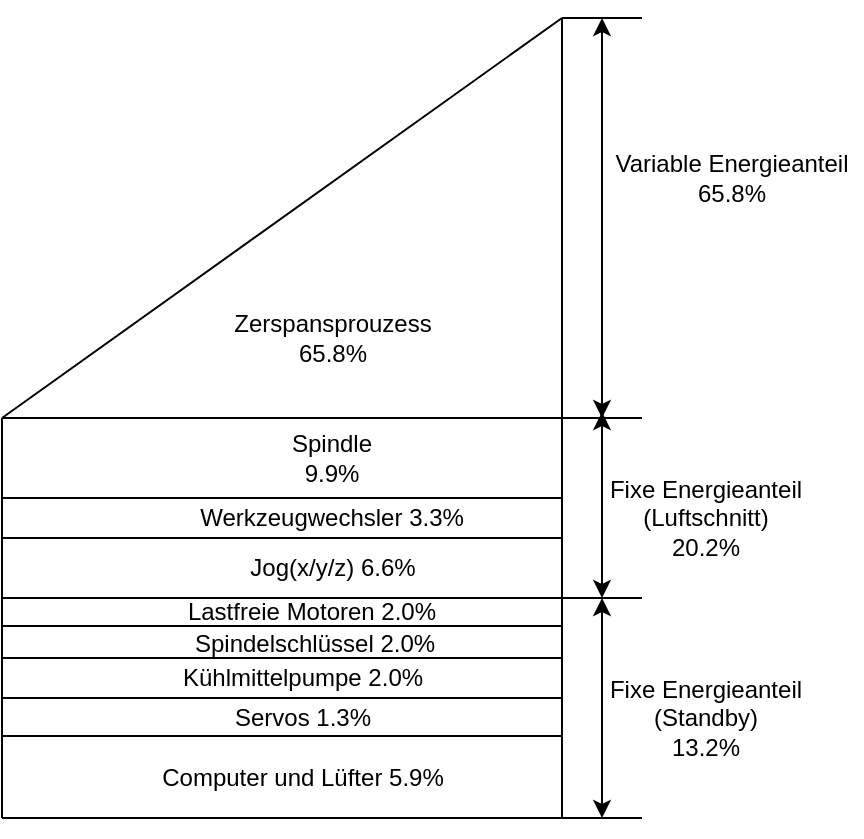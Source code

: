 <mxfile version="15.0.3" type="github">
  <diagram id="9LKyCtstZFuC5NdjGfga" name="Page-1">
    <mxGraphModel dx="946" dy="514" grid="1" gridSize="10" guides="1" tooltips="1" connect="1" arrows="1" fold="1" page="1" pageScale="1" pageWidth="827" pageHeight="1169" math="0" shadow="0">
      <root>
        <mxCell id="0" />
        <mxCell id="1" parent="0" />
        <mxCell id="-WhWzpg13R3qP_2COrhY-2" value="" style="endArrow=none;html=1;" parent="1" edge="1">
          <mxGeometry width="50" height="50" relative="1" as="geometry">
            <mxPoint x="560" y="560" as="sourcePoint" />
            <mxPoint x="560" y="160" as="targetPoint" />
          </mxGeometry>
        </mxCell>
        <mxCell id="-WhWzpg13R3qP_2COrhY-3" value="" style="endArrow=none;html=1;" parent="1" edge="1">
          <mxGeometry width="50" height="50" relative="1" as="geometry">
            <mxPoint x="280" y="560" as="sourcePoint" />
            <mxPoint x="560" y="560" as="targetPoint" />
          </mxGeometry>
        </mxCell>
        <mxCell id="-WhWzpg13R3qP_2COrhY-4" value="" style="endArrow=none;html=1;" parent="1" edge="1">
          <mxGeometry width="50" height="50" relative="1" as="geometry">
            <mxPoint x="280" y="560" as="sourcePoint" />
            <mxPoint x="280" y="360" as="targetPoint" />
          </mxGeometry>
        </mxCell>
        <mxCell id="-WhWzpg13R3qP_2COrhY-5" value="" style="endArrow=none;html=1;" parent="1" edge="1">
          <mxGeometry width="50" height="50" relative="1" as="geometry">
            <mxPoint x="280" y="360" as="sourcePoint" />
            <mxPoint x="560" y="160" as="targetPoint" />
          </mxGeometry>
        </mxCell>
        <mxCell id="-WhWzpg13R3qP_2COrhY-7" value="" style="endArrow=classic;startArrow=classic;html=1;" parent="1" edge="1">
          <mxGeometry width="50" height="50" relative="1" as="geometry">
            <mxPoint x="580" y="360" as="sourcePoint" />
            <mxPoint x="580" y="160" as="targetPoint" />
          </mxGeometry>
        </mxCell>
        <mxCell id="-WhWzpg13R3qP_2COrhY-8" value="" style="endArrow=none;html=1;" parent="1" edge="1">
          <mxGeometry width="50" height="50" relative="1" as="geometry">
            <mxPoint x="560" y="160" as="sourcePoint" />
            <mxPoint x="600" y="160" as="targetPoint" />
          </mxGeometry>
        </mxCell>
        <mxCell id="-WhWzpg13R3qP_2COrhY-9" value="" style="endArrow=none;html=1;" parent="1" edge="1">
          <mxGeometry width="50" height="50" relative="1" as="geometry">
            <mxPoint x="560" y="360" as="sourcePoint" />
            <mxPoint x="600" y="360" as="targetPoint" />
          </mxGeometry>
        </mxCell>
        <mxCell id="-WhWzpg13R3qP_2COrhY-10" value="Variable Energieanteil&lt;br&gt;65.8%" style="text;html=1;strokeColor=none;fillColor=none;align=center;verticalAlign=middle;whiteSpace=wrap;rounded=0;" parent="1" vertex="1">
          <mxGeometry x="580" y="230" width="130" height="20" as="geometry" />
        </mxCell>
        <mxCell id="-WhWzpg13R3qP_2COrhY-11" value="Zerspansprouzess&lt;br&gt;65.8%" style="text;html=1;align=center;verticalAlign=middle;resizable=0;points=[];autosize=1;strokeColor=none;" parent="1" vertex="1">
          <mxGeometry x="390" y="305" width="110" height="30" as="geometry" />
        </mxCell>
        <mxCell id="-WhWzpg13R3qP_2COrhY-12" value="" style="endArrow=none;html=1;" parent="1" edge="1">
          <mxGeometry width="50" height="50" relative="1" as="geometry">
            <mxPoint x="280" y="360" as="sourcePoint" />
            <mxPoint x="570" y="360" as="targetPoint" />
          </mxGeometry>
        </mxCell>
        <mxCell id="xz5khpf50kPUOjSwBiQE-1" value="" style="endArrow=none;html=1;" edge="1" parent="1">
          <mxGeometry width="50" height="50" relative="1" as="geometry">
            <mxPoint x="280" y="400" as="sourcePoint" />
            <mxPoint x="560" y="400" as="targetPoint" />
          </mxGeometry>
        </mxCell>
        <mxCell id="xz5khpf50kPUOjSwBiQE-2" value="" style="endArrow=none;html=1;" edge="1" parent="1">
          <mxGeometry width="50" height="50" relative="1" as="geometry">
            <mxPoint x="280" y="420" as="sourcePoint" />
            <mxPoint x="560" y="420" as="targetPoint" />
          </mxGeometry>
        </mxCell>
        <mxCell id="xz5khpf50kPUOjSwBiQE-3" value="" style="endArrow=none;html=1;" edge="1" parent="1">
          <mxGeometry width="50" height="50" relative="1" as="geometry">
            <mxPoint x="280" y="450" as="sourcePoint" />
            <mxPoint x="560" y="450" as="targetPoint" />
          </mxGeometry>
        </mxCell>
        <mxCell id="xz5khpf50kPUOjSwBiQE-4" value="" style="endArrow=none;html=1;" edge="1" parent="1">
          <mxGeometry width="50" height="50" relative="1" as="geometry">
            <mxPoint x="280" y="464" as="sourcePoint" />
            <mxPoint x="560" y="464" as="targetPoint" />
          </mxGeometry>
        </mxCell>
        <mxCell id="xz5khpf50kPUOjSwBiQE-5" value="" style="endArrow=none;html=1;" edge="1" parent="1">
          <mxGeometry width="50" height="50" relative="1" as="geometry">
            <mxPoint x="280" y="480" as="sourcePoint" />
            <mxPoint x="560" y="480" as="targetPoint" />
          </mxGeometry>
        </mxCell>
        <mxCell id="xz5khpf50kPUOjSwBiQE-6" value="" style="endArrow=none;html=1;" edge="1" parent="1">
          <mxGeometry width="50" height="50" relative="1" as="geometry">
            <mxPoint x="280" y="500" as="sourcePoint" />
            <mxPoint x="560" y="500" as="targetPoint" />
          </mxGeometry>
        </mxCell>
        <mxCell id="xz5khpf50kPUOjSwBiQE-7" value="" style="endArrow=none;html=1;" edge="1" parent="1">
          <mxGeometry width="50" height="50" relative="1" as="geometry">
            <mxPoint x="280" y="519" as="sourcePoint" />
            <mxPoint x="560" y="519" as="targetPoint" />
          </mxGeometry>
        </mxCell>
        <mxCell id="xz5khpf50kPUOjSwBiQE-8" value="Spindle 9.9%" style="text;html=1;strokeColor=none;fillColor=none;align=center;verticalAlign=middle;whiteSpace=wrap;rounded=0;" vertex="1" parent="1">
          <mxGeometry x="425" y="370" width="40" height="20" as="geometry" />
        </mxCell>
        <mxCell id="xz5khpf50kPUOjSwBiQE-9" value="Werkzeugwechsler 3.3%" style="text;html=1;strokeColor=none;fillColor=none;align=center;verticalAlign=middle;whiteSpace=wrap;rounded=0;" vertex="1" parent="1">
          <mxGeometry x="359" y="400" width="172" height="20" as="geometry" />
        </mxCell>
        <mxCell id="xz5khpf50kPUOjSwBiQE-10" value="Jog(x/y/z) 6.6%" style="text;html=1;align=center;verticalAlign=middle;resizable=0;points=[];autosize=1;strokeColor=none;" vertex="1" parent="1">
          <mxGeometry x="395" y="425" width="100" height="20" as="geometry" />
        </mxCell>
        <mxCell id="xz5khpf50kPUOjSwBiQE-11" value="Lastfreie Motoren 2.0%" style="text;html=1;strokeColor=none;fillColor=none;align=center;verticalAlign=middle;whiteSpace=wrap;rounded=0;" vertex="1" parent="1">
          <mxGeometry x="370" y="447" width="130" height="20" as="geometry" />
        </mxCell>
        <mxCell id="xz5khpf50kPUOjSwBiQE-12" value="Spindelschlüssel 2.0%" style="text;html=1;align=center;verticalAlign=middle;resizable=0;points=[];autosize=1;strokeColor=none;" vertex="1" parent="1">
          <mxGeometry x="366" y="463" width="140" height="20" as="geometry" />
        </mxCell>
        <mxCell id="xz5khpf50kPUOjSwBiQE-14" value="Kühlmittelpumpe 2.0%" style="text;html=1;align=center;verticalAlign=middle;resizable=0;points=[];autosize=1;strokeColor=none;" vertex="1" parent="1">
          <mxGeometry x="360" y="480" width="140" height="20" as="geometry" />
        </mxCell>
        <mxCell id="xz5khpf50kPUOjSwBiQE-15" value="Servos 1.3%" style="text;html=1;align=center;verticalAlign=middle;resizable=0;points=[];autosize=1;strokeColor=none;" vertex="1" parent="1">
          <mxGeometry x="390" y="500" width="80" height="20" as="geometry" />
        </mxCell>
        <mxCell id="xz5khpf50kPUOjSwBiQE-16" value="Computer und Lüfter 5.9%" style="text;html=1;align=center;verticalAlign=middle;resizable=0;points=[];autosize=1;strokeColor=none;" vertex="1" parent="1">
          <mxGeometry x="350" y="530" width="160" height="20" as="geometry" />
        </mxCell>
        <mxCell id="xz5khpf50kPUOjSwBiQE-17" value="" style="endArrow=none;html=1;" edge="1" parent="1">
          <mxGeometry width="50" height="50" relative="1" as="geometry">
            <mxPoint x="560" y="450" as="sourcePoint" />
            <mxPoint x="600" y="450" as="targetPoint" />
          </mxGeometry>
        </mxCell>
        <mxCell id="xz5khpf50kPUOjSwBiQE-18" value="" style="endArrow=none;html=1;" edge="1" parent="1">
          <mxGeometry width="50" height="50" relative="1" as="geometry">
            <mxPoint x="560" y="560" as="sourcePoint" />
            <mxPoint x="600" y="560" as="targetPoint" />
          </mxGeometry>
        </mxCell>
        <mxCell id="xz5khpf50kPUOjSwBiQE-19" value="" style="endArrow=classic;startArrow=classic;html=1;" edge="1" parent="1">
          <mxGeometry width="50" height="50" relative="1" as="geometry">
            <mxPoint x="580" y="450" as="sourcePoint" />
            <mxPoint x="580" y="357" as="targetPoint" />
          </mxGeometry>
        </mxCell>
        <mxCell id="xz5khpf50kPUOjSwBiQE-20" value="" style="endArrow=classic;startArrow=classic;html=1;" edge="1" parent="1">
          <mxGeometry width="50" height="50" relative="1" as="geometry">
            <mxPoint x="580" y="560" as="sourcePoint" />
            <mxPoint x="580" y="450" as="targetPoint" />
          </mxGeometry>
        </mxCell>
        <mxCell id="xz5khpf50kPUOjSwBiQE-21" value="Fixe Energieanteil&lt;br&gt;(Luftschnitt)&lt;br&gt;20.2%" style="text;html=1;strokeColor=none;fillColor=none;align=center;verticalAlign=middle;whiteSpace=wrap;rounded=0;" vertex="1" parent="1">
          <mxGeometry x="567" y="400" width="130" height="20" as="geometry" />
        </mxCell>
        <mxCell id="xz5khpf50kPUOjSwBiQE-22" value="Fixe Energieanteil&lt;br&gt;(Standby)&lt;br&gt;13.2%" style="text;html=1;strokeColor=none;fillColor=none;align=center;verticalAlign=middle;whiteSpace=wrap;rounded=0;" vertex="1" parent="1">
          <mxGeometry x="567" y="500" width="130" height="20" as="geometry" />
        </mxCell>
      </root>
    </mxGraphModel>
  </diagram>
</mxfile>
